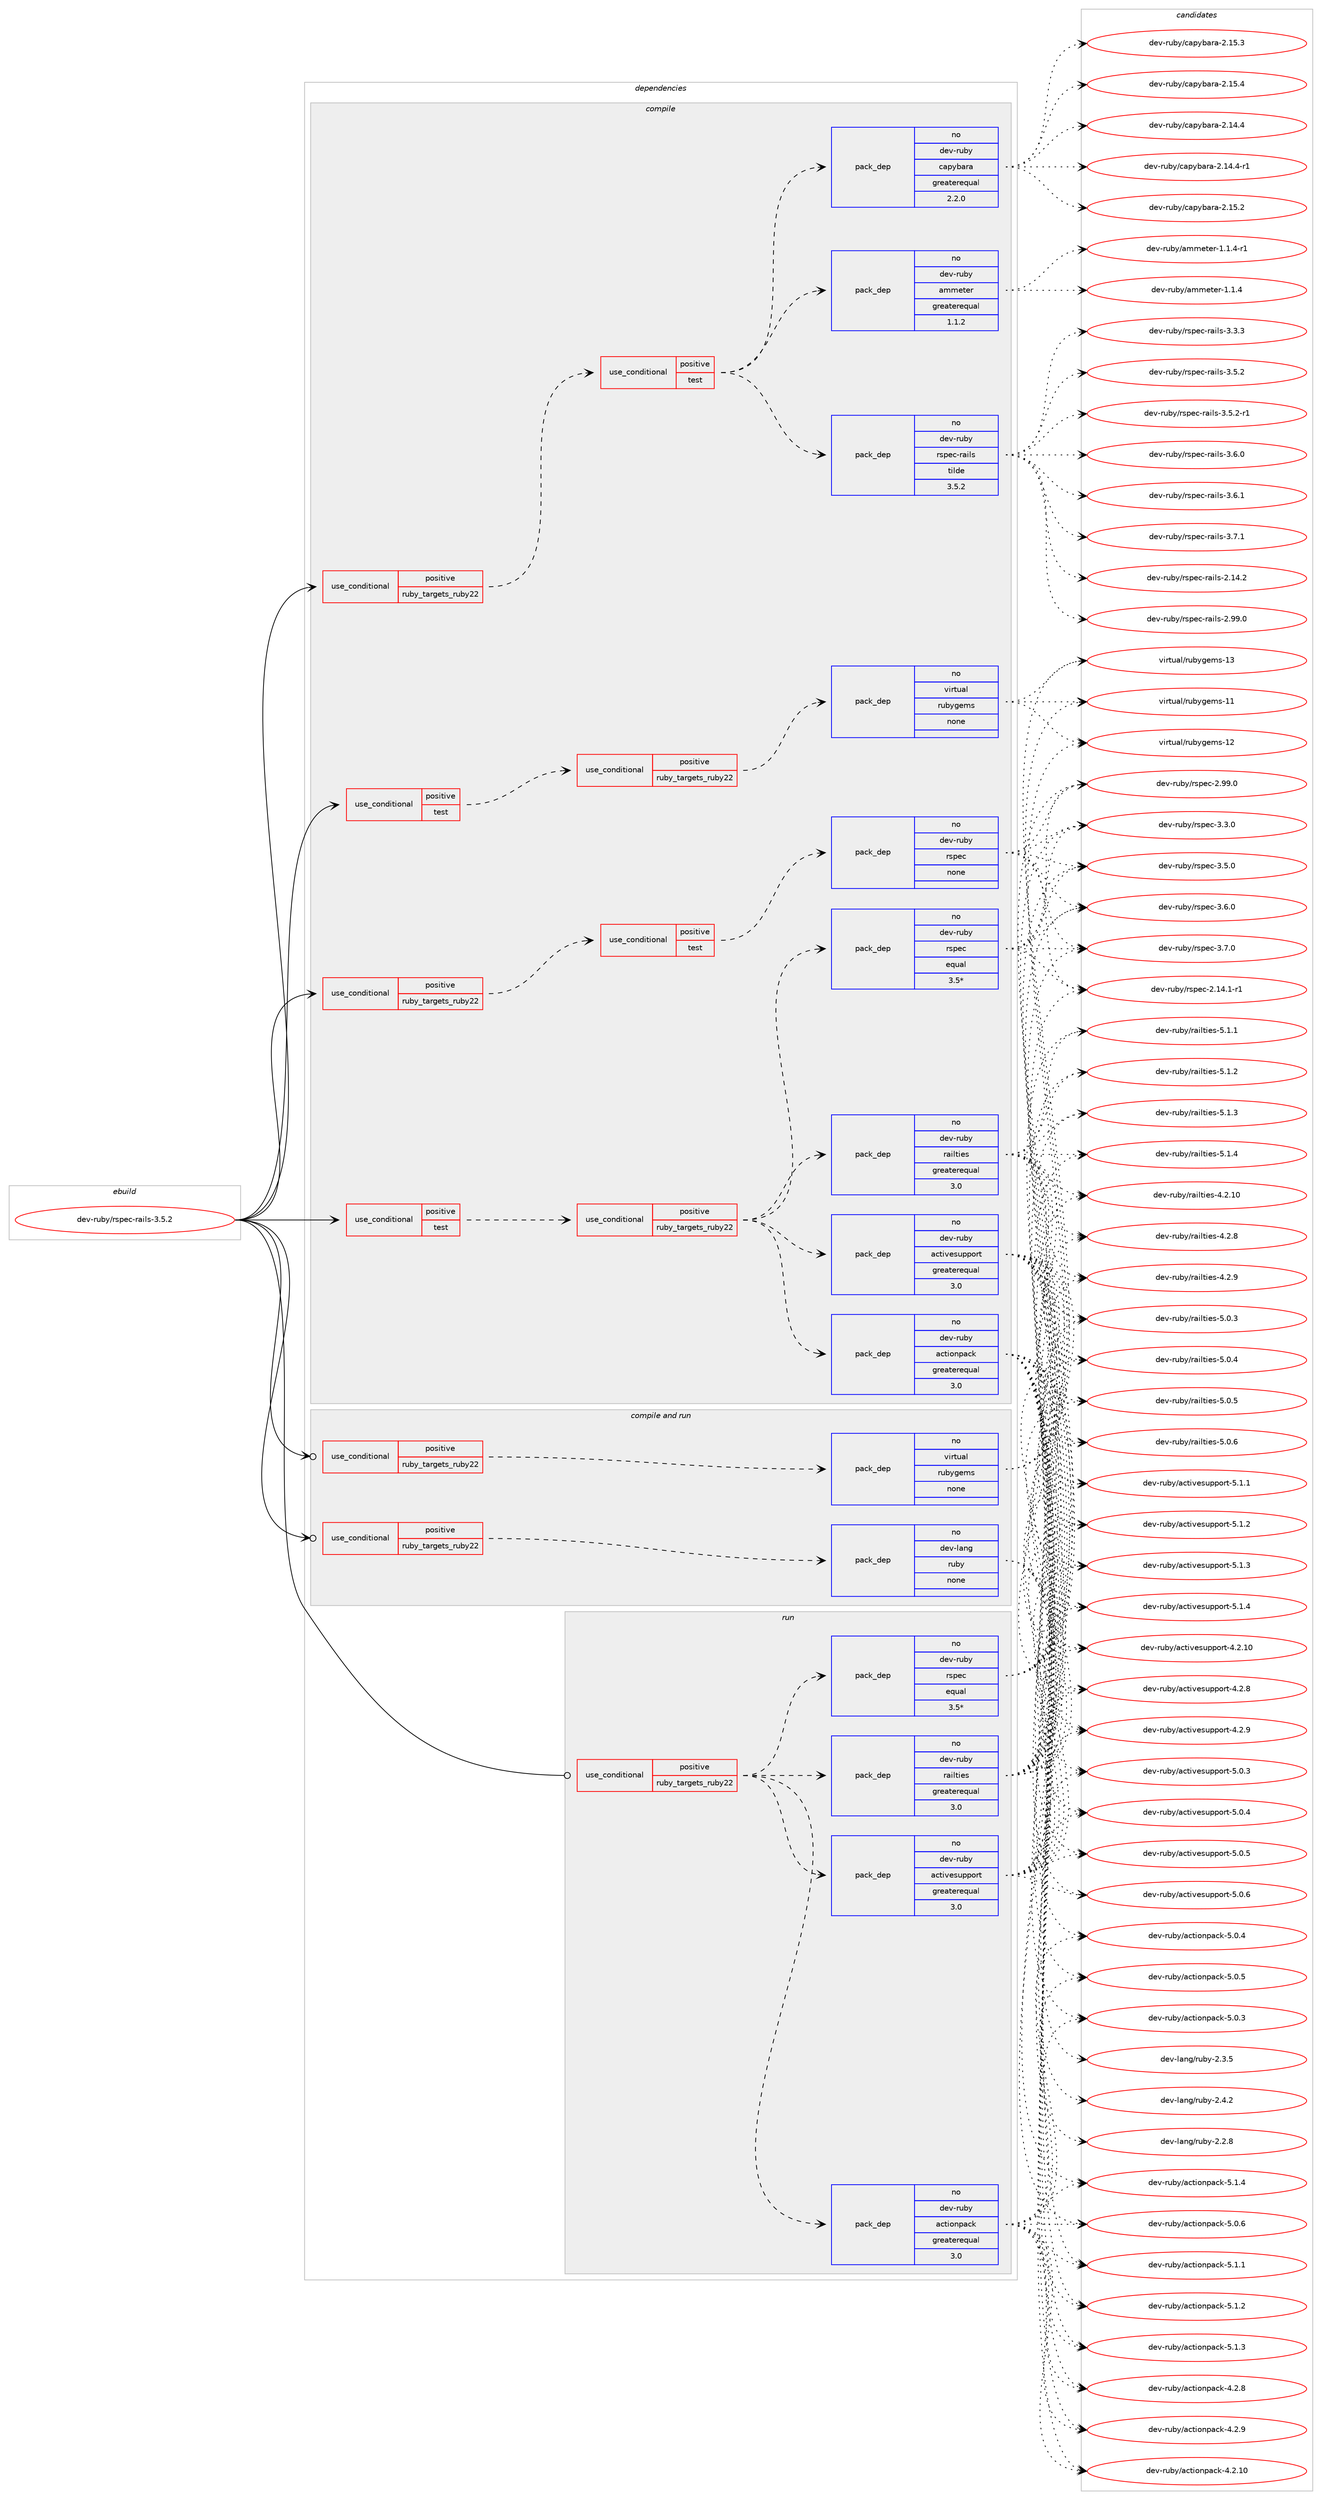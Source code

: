 digraph prolog {

# *************
# Graph options
# *************

newrank=true;
concentrate=true;
compound=true;
graph [rankdir=LR,fontname=Helvetica,fontsize=10,ranksep=1.5];#, ranksep=2.5, nodesep=0.2];
edge  [arrowhead=vee];
node  [fontname=Helvetica,fontsize=10];

# **********
# The ebuild
# **********

subgraph cluster_leftcol {
color=gray;
rank=same;
label=<<i>ebuild</i>>;
id [label="dev-ruby/rspec-rails-3.5.2", color=red, width=4, href="../dev-ruby/rspec-rails-3.5.2.svg"];
}

# ****************
# The dependencies
# ****************

subgraph cluster_midcol {
color=gray;
label=<<i>dependencies</i>>;
subgraph cluster_compile {
fillcolor="#eeeeee";
style=filled;
label=<<i>compile</i>>;
subgraph cond70134 {
dependency264699 [label=<<TABLE BORDER="0" CELLBORDER="1" CELLSPACING="0" CELLPADDING="4"><TR><TD ROWSPAN="3" CELLPADDING="10">use_conditional</TD></TR><TR><TD>positive</TD></TR><TR><TD>ruby_targets_ruby22</TD></TR></TABLE>>, shape=none, color=red];
subgraph cond70135 {
dependency264700 [label=<<TABLE BORDER="0" CELLBORDER="1" CELLSPACING="0" CELLPADDING="4"><TR><TD ROWSPAN="3" CELLPADDING="10">use_conditional</TD></TR><TR><TD>positive</TD></TR><TR><TD>test</TD></TR></TABLE>>, shape=none, color=red];
subgraph pack190451 {
dependency264701 [label=<<TABLE BORDER="0" CELLBORDER="1" CELLSPACING="0" CELLPADDING="4" WIDTH="220"><TR><TD ROWSPAN="6" CELLPADDING="30">pack_dep</TD></TR><TR><TD WIDTH="110">no</TD></TR><TR><TD>dev-ruby</TD></TR><TR><TD>capybara</TD></TR><TR><TD>greaterequal</TD></TR><TR><TD>2.2.0</TD></TR></TABLE>>, shape=none, color=blue];
}
dependency264700:e -> dependency264701:w [weight=20,style="dashed",arrowhead="vee"];
subgraph pack190452 {
dependency264702 [label=<<TABLE BORDER="0" CELLBORDER="1" CELLSPACING="0" CELLPADDING="4" WIDTH="220"><TR><TD ROWSPAN="6" CELLPADDING="30">pack_dep</TD></TR><TR><TD WIDTH="110">no</TD></TR><TR><TD>dev-ruby</TD></TR><TR><TD>ammeter</TD></TR><TR><TD>greaterequal</TD></TR><TR><TD>1.1.2</TD></TR></TABLE>>, shape=none, color=blue];
}
dependency264700:e -> dependency264702:w [weight=20,style="dashed",arrowhead="vee"];
subgraph pack190453 {
dependency264703 [label=<<TABLE BORDER="0" CELLBORDER="1" CELLSPACING="0" CELLPADDING="4" WIDTH="220"><TR><TD ROWSPAN="6" CELLPADDING="30">pack_dep</TD></TR><TR><TD WIDTH="110">no</TD></TR><TR><TD>dev-ruby</TD></TR><TR><TD>rspec-rails</TD></TR><TR><TD>tilde</TD></TR><TR><TD>3.5.2</TD></TR></TABLE>>, shape=none, color=blue];
}
dependency264700:e -> dependency264703:w [weight=20,style="dashed",arrowhead="vee"];
}
dependency264699:e -> dependency264700:w [weight=20,style="dashed",arrowhead="vee"];
}
id:e -> dependency264699:w [weight=20,style="solid",arrowhead="vee"];
subgraph cond70136 {
dependency264704 [label=<<TABLE BORDER="0" CELLBORDER="1" CELLSPACING="0" CELLPADDING="4"><TR><TD ROWSPAN="3" CELLPADDING="10">use_conditional</TD></TR><TR><TD>positive</TD></TR><TR><TD>ruby_targets_ruby22</TD></TR></TABLE>>, shape=none, color=red];
subgraph cond70137 {
dependency264705 [label=<<TABLE BORDER="0" CELLBORDER="1" CELLSPACING="0" CELLPADDING="4"><TR><TD ROWSPAN="3" CELLPADDING="10">use_conditional</TD></TR><TR><TD>positive</TD></TR><TR><TD>test</TD></TR></TABLE>>, shape=none, color=red];
subgraph pack190454 {
dependency264706 [label=<<TABLE BORDER="0" CELLBORDER="1" CELLSPACING="0" CELLPADDING="4" WIDTH="220"><TR><TD ROWSPAN="6" CELLPADDING="30">pack_dep</TD></TR><TR><TD WIDTH="110">no</TD></TR><TR><TD>dev-ruby</TD></TR><TR><TD>rspec</TD></TR><TR><TD>none</TD></TR><TR><TD></TD></TR></TABLE>>, shape=none, color=blue];
}
dependency264705:e -> dependency264706:w [weight=20,style="dashed",arrowhead="vee"];
}
dependency264704:e -> dependency264705:w [weight=20,style="dashed",arrowhead="vee"];
}
id:e -> dependency264704:w [weight=20,style="solid",arrowhead="vee"];
subgraph cond70138 {
dependency264707 [label=<<TABLE BORDER="0" CELLBORDER="1" CELLSPACING="0" CELLPADDING="4"><TR><TD ROWSPAN="3" CELLPADDING="10">use_conditional</TD></TR><TR><TD>positive</TD></TR><TR><TD>test</TD></TR></TABLE>>, shape=none, color=red];
subgraph cond70139 {
dependency264708 [label=<<TABLE BORDER="0" CELLBORDER="1" CELLSPACING="0" CELLPADDING="4"><TR><TD ROWSPAN="3" CELLPADDING="10">use_conditional</TD></TR><TR><TD>positive</TD></TR><TR><TD>ruby_targets_ruby22</TD></TR></TABLE>>, shape=none, color=red];
subgraph pack190455 {
dependency264709 [label=<<TABLE BORDER="0" CELLBORDER="1" CELLSPACING="0" CELLPADDING="4" WIDTH="220"><TR><TD ROWSPAN="6" CELLPADDING="30">pack_dep</TD></TR><TR><TD WIDTH="110">no</TD></TR><TR><TD>dev-ruby</TD></TR><TR><TD>activesupport</TD></TR><TR><TD>greaterequal</TD></TR><TR><TD>3.0</TD></TR></TABLE>>, shape=none, color=blue];
}
dependency264708:e -> dependency264709:w [weight=20,style="dashed",arrowhead="vee"];
subgraph pack190456 {
dependency264710 [label=<<TABLE BORDER="0" CELLBORDER="1" CELLSPACING="0" CELLPADDING="4" WIDTH="220"><TR><TD ROWSPAN="6" CELLPADDING="30">pack_dep</TD></TR><TR><TD WIDTH="110">no</TD></TR><TR><TD>dev-ruby</TD></TR><TR><TD>actionpack</TD></TR><TR><TD>greaterequal</TD></TR><TR><TD>3.0</TD></TR></TABLE>>, shape=none, color=blue];
}
dependency264708:e -> dependency264710:w [weight=20,style="dashed",arrowhead="vee"];
subgraph pack190457 {
dependency264711 [label=<<TABLE BORDER="0" CELLBORDER="1" CELLSPACING="0" CELLPADDING="4" WIDTH="220"><TR><TD ROWSPAN="6" CELLPADDING="30">pack_dep</TD></TR><TR><TD WIDTH="110">no</TD></TR><TR><TD>dev-ruby</TD></TR><TR><TD>railties</TD></TR><TR><TD>greaterequal</TD></TR><TR><TD>3.0</TD></TR></TABLE>>, shape=none, color=blue];
}
dependency264708:e -> dependency264711:w [weight=20,style="dashed",arrowhead="vee"];
subgraph pack190458 {
dependency264712 [label=<<TABLE BORDER="0" CELLBORDER="1" CELLSPACING="0" CELLPADDING="4" WIDTH="220"><TR><TD ROWSPAN="6" CELLPADDING="30">pack_dep</TD></TR><TR><TD WIDTH="110">no</TD></TR><TR><TD>dev-ruby</TD></TR><TR><TD>rspec</TD></TR><TR><TD>equal</TD></TR><TR><TD>3.5*</TD></TR></TABLE>>, shape=none, color=blue];
}
dependency264708:e -> dependency264712:w [weight=20,style="dashed",arrowhead="vee"];
}
dependency264707:e -> dependency264708:w [weight=20,style="dashed",arrowhead="vee"];
}
id:e -> dependency264707:w [weight=20,style="solid",arrowhead="vee"];
subgraph cond70140 {
dependency264713 [label=<<TABLE BORDER="0" CELLBORDER="1" CELLSPACING="0" CELLPADDING="4"><TR><TD ROWSPAN="3" CELLPADDING="10">use_conditional</TD></TR><TR><TD>positive</TD></TR><TR><TD>test</TD></TR></TABLE>>, shape=none, color=red];
subgraph cond70141 {
dependency264714 [label=<<TABLE BORDER="0" CELLBORDER="1" CELLSPACING="0" CELLPADDING="4"><TR><TD ROWSPAN="3" CELLPADDING="10">use_conditional</TD></TR><TR><TD>positive</TD></TR><TR><TD>ruby_targets_ruby22</TD></TR></TABLE>>, shape=none, color=red];
subgraph pack190459 {
dependency264715 [label=<<TABLE BORDER="0" CELLBORDER="1" CELLSPACING="0" CELLPADDING="4" WIDTH="220"><TR><TD ROWSPAN="6" CELLPADDING="30">pack_dep</TD></TR><TR><TD WIDTH="110">no</TD></TR><TR><TD>virtual</TD></TR><TR><TD>rubygems</TD></TR><TR><TD>none</TD></TR><TR><TD></TD></TR></TABLE>>, shape=none, color=blue];
}
dependency264714:e -> dependency264715:w [weight=20,style="dashed",arrowhead="vee"];
}
dependency264713:e -> dependency264714:w [weight=20,style="dashed",arrowhead="vee"];
}
id:e -> dependency264713:w [weight=20,style="solid",arrowhead="vee"];
}
subgraph cluster_compileandrun {
fillcolor="#eeeeee";
style=filled;
label=<<i>compile and run</i>>;
subgraph cond70142 {
dependency264716 [label=<<TABLE BORDER="0" CELLBORDER="1" CELLSPACING="0" CELLPADDING="4"><TR><TD ROWSPAN="3" CELLPADDING="10">use_conditional</TD></TR><TR><TD>positive</TD></TR><TR><TD>ruby_targets_ruby22</TD></TR></TABLE>>, shape=none, color=red];
subgraph pack190460 {
dependency264717 [label=<<TABLE BORDER="0" CELLBORDER="1" CELLSPACING="0" CELLPADDING="4" WIDTH="220"><TR><TD ROWSPAN="6" CELLPADDING="30">pack_dep</TD></TR><TR><TD WIDTH="110">no</TD></TR><TR><TD>dev-lang</TD></TR><TR><TD>ruby</TD></TR><TR><TD>none</TD></TR><TR><TD></TD></TR></TABLE>>, shape=none, color=blue];
}
dependency264716:e -> dependency264717:w [weight=20,style="dashed",arrowhead="vee"];
}
id:e -> dependency264716:w [weight=20,style="solid",arrowhead="odotvee"];
subgraph cond70143 {
dependency264718 [label=<<TABLE BORDER="0" CELLBORDER="1" CELLSPACING="0" CELLPADDING="4"><TR><TD ROWSPAN="3" CELLPADDING="10">use_conditional</TD></TR><TR><TD>positive</TD></TR><TR><TD>ruby_targets_ruby22</TD></TR></TABLE>>, shape=none, color=red];
subgraph pack190461 {
dependency264719 [label=<<TABLE BORDER="0" CELLBORDER="1" CELLSPACING="0" CELLPADDING="4" WIDTH="220"><TR><TD ROWSPAN="6" CELLPADDING="30">pack_dep</TD></TR><TR><TD WIDTH="110">no</TD></TR><TR><TD>virtual</TD></TR><TR><TD>rubygems</TD></TR><TR><TD>none</TD></TR><TR><TD></TD></TR></TABLE>>, shape=none, color=blue];
}
dependency264718:e -> dependency264719:w [weight=20,style="dashed",arrowhead="vee"];
}
id:e -> dependency264718:w [weight=20,style="solid",arrowhead="odotvee"];
}
subgraph cluster_run {
fillcolor="#eeeeee";
style=filled;
label=<<i>run</i>>;
subgraph cond70144 {
dependency264720 [label=<<TABLE BORDER="0" CELLBORDER="1" CELLSPACING="0" CELLPADDING="4"><TR><TD ROWSPAN="3" CELLPADDING="10">use_conditional</TD></TR><TR><TD>positive</TD></TR><TR><TD>ruby_targets_ruby22</TD></TR></TABLE>>, shape=none, color=red];
subgraph pack190462 {
dependency264721 [label=<<TABLE BORDER="0" CELLBORDER="1" CELLSPACING="0" CELLPADDING="4" WIDTH="220"><TR><TD ROWSPAN="6" CELLPADDING="30">pack_dep</TD></TR><TR><TD WIDTH="110">no</TD></TR><TR><TD>dev-ruby</TD></TR><TR><TD>activesupport</TD></TR><TR><TD>greaterequal</TD></TR><TR><TD>3.0</TD></TR></TABLE>>, shape=none, color=blue];
}
dependency264720:e -> dependency264721:w [weight=20,style="dashed",arrowhead="vee"];
subgraph pack190463 {
dependency264722 [label=<<TABLE BORDER="0" CELLBORDER="1" CELLSPACING="0" CELLPADDING="4" WIDTH="220"><TR><TD ROWSPAN="6" CELLPADDING="30">pack_dep</TD></TR><TR><TD WIDTH="110">no</TD></TR><TR><TD>dev-ruby</TD></TR><TR><TD>actionpack</TD></TR><TR><TD>greaterequal</TD></TR><TR><TD>3.0</TD></TR></TABLE>>, shape=none, color=blue];
}
dependency264720:e -> dependency264722:w [weight=20,style="dashed",arrowhead="vee"];
subgraph pack190464 {
dependency264723 [label=<<TABLE BORDER="0" CELLBORDER="1" CELLSPACING="0" CELLPADDING="4" WIDTH="220"><TR><TD ROWSPAN="6" CELLPADDING="30">pack_dep</TD></TR><TR><TD WIDTH="110">no</TD></TR><TR><TD>dev-ruby</TD></TR><TR><TD>railties</TD></TR><TR><TD>greaterequal</TD></TR><TR><TD>3.0</TD></TR></TABLE>>, shape=none, color=blue];
}
dependency264720:e -> dependency264723:w [weight=20,style="dashed",arrowhead="vee"];
subgraph pack190465 {
dependency264724 [label=<<TABLE BORDER="0" CELLBORDER="1" CELLSPACING="0" CELLPADDING="4" WIDTH="220"><TR><TD ROWSPAN="6" CELLPADDING="30">pack_dep</TD></TR><TR><TD WIDTH="110">no</TD></TR><TR><TD>dev-ruby</TD></TR><TR><TD>rspec</TD></TR><TR><TD>equal</TD></TR><TR><TD>3.5*</TD></TR></TABLE>>, shape=none, color=blue];
}
dependency264720:e -> dependency264724:w [weight=20,style="dashed",arrowhead="vee"];
}
id:e -> dependency264720:w [weight=20,style="solid",arrowhead="odot"];
}
}

# **************
# The candidates
# **************

subgraph cluster_choices {
rank=same;
color=gray;
label=<<i>candidates</i>>;

subgraph choice190451 {
color=black;
nodesep=1;
choice100101118451141179812147999711212198971149745504649524652 [label="dev-ruby/capybara-2.14.4", color=red, width=4,href="../dev-ruby/capybara-2.14.4.svg"];
choice1001011184511411798121479997112121989711497455046495246524511449 [label="dev-ruby/capybara-2.14.4-r1", color=red, width=4,href="../dev-ruby/capybara-2.14.4-r1.svg"];
choice100101118451141179812147999711212198971149745504649534650 [label="dev-ruby/capybara-2.15.2", color=red, width=4,href="../dev-ruby/capybara-2.15.2.svg"];
choice100101118451141179812147999711212198971149745504649534651 [label="dev-ruby/capybara-2.15.3", color=red, width=4,href="../dev-ruby/capybara-2.15.3.svg"];
choice100101118451141179812147999711212198971149745504649534652 [label="dev-ruby/capybara-2.15.4", color=red, width=4,href="../dev-ruby/capybara-2.15.4.svg"];
dependency264701:e -> choice100101118451141179812147999711212198971149745504649524652:w [style=dotted,weight="100"];
dependency264701:e -> choice1001011184511411798121479997112121989711497455046495246524511449:w [style=dotted,weight="100"];
dependency264701:e -> choice100101118451141179812147999711212198971149745504649534650:w [style=dotted,weight="100"];
dependency264701:e -> choice100101118451141179812147999711212198971149745504649534651:w [style=dotted,weight="100"];
dependency264701:e -> choice100101118451141179812147999711212198971149745504649534652:w [style=dotted,weight="100"];
}
subgraph choice190452 {
color=black;
nodesep=1;
choice10010111845114117981214797109109101116101114454946494652 [label="dev-ruby/ammeter-1.1.4", color=red, width=4,href="../dev-ruby/ammeter-1.1.4.svg"];
choice100101118451141179812147971091091011161011144549464946524511449 [label="dev-ruby/ammeter-1.1.4-r1", color=red, width=4,href="../dev-ruby/ammeter-1.1.4-r1.svg"];
dependency264702:e -> choice10010111845114117981214797109109101116101114454946494652:w [style=dotted,weight="100"];
dependency264702:e -> choice100101118451141179812147971091091011161011144549464946524511449:w [style=dotted,weight="100"];
}
subgraph choice190453 {
color=black;
nodesep=1;
choice10010111845114117981214711411511210199451149710510811545504649524650 [label="dev-ruby/rspec-rails-2.14.2", color=red, width=4,href="../dev-ruby/rspec-rails-2.14.2.svg"];
choice10010111845114117981214711411511210199451149710510811545504657574648 [label="dev-ruby/rspec-rails-2.99.0", color=red, width=4,href="../dev-ruby/rspec-rails-2.99.0.svg"];
choice100101118451141179812147114115112101994511497105108115455146514651 [label="dev-ruby/rspec-rails-3.3.3", color=red, width=4,href="../dev-ruby/rspec-rails-3.3.3.svg"];
choice100101118451141179812147114115112101994511497105108115455146534650 [label="dev-ruby/rspec-rails-3.5.2", color=red, width=4,href="../dev-ruby/rspec-rails-3.5.2.svg"];
choice1001011184511411798121471141151121019945114971051081154551465346504511449 [label="dev-ruby/rspec-rails-3.5.2-r1", color=red, width=4,href="../dev-ruby/rspec-rails-3.5.2-r1.svg"];
choice100101118451141179812147114115112101994511497105108115455146544648 [label="dev-ruby/rspec-rails-3.6.0", color=red, width=4,href="../dev-ruby/rspec-rails-3.6.0.svg"];
choice100101118451141179812147114115112101994511497105108115455146544649 [label="dev-ruby/rspec-rails-3.6.1", color=red, width=4,href="../dev-ruby/rspec-rails-3.6.1.svg"];
choice100101118451141179812147114115112101994511497105108115455146554649 [label="dev-ruby/rspec-rails-3.7.1", color=red, width=4,href="../dev-ruby/rspec-rails-3.7.1.svg"];
dependency264703:e -> choice10010111845114117981214711411511210199451149710510811545504649524650:w [style=dotted,weight="100"];
dependency264703:e -> choice10010111845114117981214711411511210199451149710510811545504657574648:w [style=dotted,weight="100"];
dependency264703:e -> choice100101118451141179812147114115112101994511497105108115455146514651:w [style=dotted,weight="100"];
dependency264703:e -> choice100101118451141179812147114115112101994511497105108115455146534650:w [style=dotted,weight="100"];
dependency264703:e -> choice1001011184511411798121471141151121019945114971051081154551465346504511449:w [style=dotted,weight="100"];
dependency264703:e -> choice100101118451141179812147114115112101994511497105108115455146544648:w [style=dotted,weight="100"];
dependency264703:e -> choice100101118451141179812147114115112101994511497105108115455146544649:w [style=dotted,weight="100"];
dependency264703:e -> choice100101118451141179812147114115112101994511497105108115455146554649:w [style=dotted,weight="100"];
}
subgraph choice190454 {
color=black;
nodesep=1;
choice10010111845114117981214711411511210199455046495246494511449 [label="dev-ruby/rspec-2.14.1-r1", color=red, width=4,href="../dev-ruby/rspec-2.14.1-r1.svg"];
choice1001011184511411798121471141151121019945504657574648 [label="dev-ruby/rspec-2.99.0", color=red, width=4,href="../dev-ruby/rspec-2.99.0.svg"];
choice10010111845114117981214711411511210199455146514648 [label="dev-ruby/rspec-3.3.0", color=red, width=4,href="../dev-ruby/rspec-3.3.0.svg"];
choice10010111845114117981214711411511210199455146534648 [label="dev-ruby/rspec-3.5.0", color=red, width=4,href="../dev-ruby/rspec-3.5.0.svg"];
choice10010111845114117981214711411511210199455146544648 [label="dev-ruby/rspec-3.6.0", color=red, width=4,href="../dev-ruby/rspec-3.6.0.svg"];
choice10010111845114117981214711411511210199455146554648 [label="dev-ruby/rspec-3.7.0", color=red, width=4,href="../dev-ruby/rspec-3.7.0.svg"];
dependency264706:e -> choice10010111845114117981214711411511210199455046495246494511449:w [style=dotted,weight="100"];
dependency264706:e -> choice1001011184511411798121471141151121019945504657574648:w [style=dotted,weight="100"];
dependency264706:e -> choice10010111845114117981214711411511210199455146514648:w [style=dotted,weight="100"];
dependency264706:e -> choice10010111845114117981214711411511210199455146534648:w [style=dotted,weight="100"];
dependency264706:e -> choice10010111845114117981214711411511210199455146544648:w [style=dotted,weight="100"];
dependency264706:e -> choice10010111845114117981214711411511210199455146554648:w [style=dotted,weight="100"];
}
subgraph choice190455 {
color=black;
nodesep=1;
choice100101118451141179812147979911610511810111511711211211111411645524650464948 [label="dev-ruby/activesupport-4.2.10", color=red, width=4,href="../dev-ruby/activesupport-4.2.10.svg"];
choice1001011184511411798121479799116105118101115117112112111114116455246504656 [label="dev-ruby/activesupport-4.2.8", color=red, width=4,href="../dev-ruby/activesupport-4.2.8.svg"];
choice1001011184511411798121479799116105118101115117112112111114116455246504657 [label="dev-ruby/activesupport-4.2.9", color=red, width=4,href="../dev-ruby/activesupport-4.2.9.svg"];
choice1001011184511411798121479799116105118101115117112112111114116455346484651 [label="dev-ruby/activesupport-5.0.3", color=red, width=4,href="../dev-ruby/activesupport-5.0.3.svg"];
choice1001011184511411798121479799116105118101115117112112111114116455346484652 [label="dev-ruby/activesupport-5.0.4", color=red, width=4,href="../dev-ruby/activesupport-5.0.4.svg"];
choice1001011184511411798121479799116105118101115117112112111114116455346484653 [label="dev-ruby/activesupport-5.0.5", color=red, width=4,href="../dev-ruby/activesupport-5.0.5.svg"];
choice1001011184511411798121479799116105118101115117112112111114116455346484654 [label="dev-ruby/activesupport-5.0.6", color=red, width=4,href="../dev-ruby/activesupport-5.0.6.svg"];
choice1001011184511411798121479799116105118101115117112112111114116455346494649 [label="dev-ruby/activesupport-5.1.1", color=red, width=4,href="../dev-ruby/activesupport-5.1.1.svg"];
choice1001011184511411798121479799116105118101115117112112111114116455346494650 [label="dev-ruby/activesupport-5.1.2", color=red, width=4,href="../dev-ruby/activesupport-5.1.2.svg"];
choice1001011184511411798121479799116105118101115117112112111114116455346494651 [label="dev-ruby/activesupport-5.1.3", color=red, width=4,href="../dev-ruby/activesupport-5.1.3.svg"];
choice1001011184511411798121479799116105118101115117112112111114116455346494652 [label="dev-ruby/activesupport-5.1.4", color=red, width=4,href="../dev-ruby/activesupport-5.1.4.svg"];
dependency264709:e -> choice100101118451141179812147979911610511810111511711211211111411645524650464948:w [style=dotted,weight="100"];
dependency264709:e -> choice1001011184511411798121479799116105118101115117112112111114116455246504656:w [style=dotted,weight="100"];
dependency264709:e -> choice1001011184511411798121479799116105118101115117112112111114116455246504657:w [style=dotted,weight="100"];
dependency264709:e -> choice1001011184511411798121479799116105118101115117112112111114116455346484651:w [style=dotted,weight="100"];
dependency264709:e -> choice1001011184511411798121479799116105118101115117112112111114116455346484652:w [style=dotted,weight="100"];
dependency264709:e -> choice1001011184511411798121479799116105118101115117112112111114116455346484653:w [style=dotted,weight="100"];
dependency264709:e -> choice1001011184511411798121479799116105118101115117112112111114116455346484654:w [style=dotted,weight="100"];
dependency264709:e -> choice1001011184511411798121479799116105118101115117112112111114116455346494649:w [style=dotted,weight="100"];
dependency264709:e -> choice1001011184511411798121479799116105118101115117112112111114116455346494650:w [style=dotted,weight="100"];
dependency264709:e -> choice1001011184511411798121479799116105118101115117112112111114116455346494651:w [style=dotted,weight="100"];
dependency264709:e -> choice1001011184511411798121479799116105118101115117112112111114116455346494652:w [style=dotted,weight="100"];
}
subgraph choice190456 {
color=black;
nodesep=1;
choice1001011184511411798121479799116105111110112979910745524650464948 [label="dev-ruby/actionpack-4.2.10", color=red, width=4,href="../dev-ruby/actionpack-4.2.10.svg"];
choice10010111845114117981214797991161051111101129799107455246504656 [label="dev-ruby/actionpack-4.2.8", color=red, width=4,href="../dev-ruby/actionpack-4.2.8.svg"];
choice10010111845114117981214797991161051111101129799107455246504657 [label="dev-ruby/actionpack-4.2.9", color=red, width=4,href="../dev-ruby/actionpack-4.2.9.svg"];
choice10010111845114117981214797991161051111101129799107455346484651 [label="dev-ruby/actionpack-5.0.3", color=red, width=4,href="../dev-ruby/actionpack-5.0.3.svg"];
choice10010111845114117981214797991161051111101129799107455346484652 [label="dev-ruby/actionpack-5.0.4", color=red, width=4,href="../dev-ruby/actionpack-5.0.4.svg"];
choice10010111845114117981214797991161051111101129799107455346484653 [label="dev-ruby/actionpack-5.0.5", color=red, width=4,href="../dev-ruby/actionpack-5.0.5.svg"];
choice10010111845114117981214797991161051111101129799107455346484654 [label="dev-ruby/actionpack-5.0.6", color=red, width=4,href="../dev-ruby/actionpack-5.0.6.svg"];
choice10010111845114117981214797991161051111101129799107455346494649 [label="dev-ruby/actionpack-5.1.1", color=red, width=4,href="../dev-ruby/actionpack-5.1.1.svg"];
choice10010111845114117981214797991161051111101129799107455346494650 [label="dev-ruby/actionpack-5.1.2", color=red, width=4,href="../dev-ruby/actionpack-5.1.2.svg"];
choice10010111845114117981214797991161051111101129799107455346494651 [label="dev-ruby/actionpack-5.1.3", color=red, width=4,href="../dev-ruby/actionpack-5.1.3.svg"];
choice10010111845114117981214797991161051111101129799107455346494652 [label="dev-ruby/actionpack-5.1.4", color=red, width=4,href="../dev-ruby/actionpack-5.1.4.svg"];
dependency264710:e -> choice1001011184511411798121479799116105111110112979910745524650464948:w [style=dotted,weight="100"];
dependency264710:e -> choice10010111845114117981214797991161051111101129799107455246504656:w [style=dotted,weight="100"];
dependency264710:e -> choice10010111845114117981214797991161051111101129799107455246504657:w [style=dotted,weight="100"];
dependency264710:e -> choice10010111845114117981214797991161051111101129799107455346484651:w [style=dotted,weight="100"];
dependency264710:e -> choice10010111845114117981214797991161051111101129799107455346484652:w [style=dotted,weight="100"];
dependency264710:e -> choice10010111845114117981214797991161051111101129799107455346484653:w [style=dotted,weight="100"];
dependency264710:e -> choice10010111845114117981214797991161051111101129799107455346484654:w [style=dotted,weight="100"];
dependency264710:e -> choice10010111845114117981214797991161051111101129799107455346494649:w [style=dotted,weight="100"];
dependency264710:e -> choice10010111845114117981214797991161051111101129799107455346494650:w [style=dotted,weight="100"];
dependency264710:e -> choice10010111845114117981214797991161051111101129799107455346494651:w [style=dotted,weight="100"];
dependency264710:e -> choice10010111845114117981214797991161051111101129799107455346494652:w [style=dotted,weight="100"];
}
subgraph choice190457 {
color=black;
nodesep=1;
choice1001011184511411798121471149710510811610510111545524650464948 [label="dev-ruby/railties-4.2.10", color=red, width=4,href="../dev-ruby/railties-4.2.10.svg"];
choice10010111845114117981214711497105108116105101115455246504656 [label="dev-ruby/railties-4.2.8", color=red, width=4,href="../dev-ruby/railties-4.2.8.svg"];
choice10010111845114117981214711497105108116105101115455246504657 [label="dev-ruby/railties-4.2.9", color=red, width=4,href="../dev-ruby/railties-4.2.9.svg"];
choice10010111845114117981214711497105108116105101115455346484651 [label="dev-ruby/railties-5.0.3", color=red, width=4,href="../dev-ruby/railties-5.0.3.svg"];
choice10010111845114117981214711497105108116105101115455346484652 [label="dev-ruby/railties-5.0.4", color=red, width=4,href="../dev-ruby/railties-5.0.4.svg"];
choice10010111845114117981214711497105108116105101115455346484653 [label="dev-ruby/railties-5.0.5", color=red, width=4,href="../dev-ruby/railties-5.0.5.svg"];
choice10010111845114117981214711497105108116105101115455346484654 [label="dev-ruby/railties-5.0.6", color=red, width=4,href="../dev-ruby/railties-5.0.6.svg"];
choice10010111845114117981214711497105108116105101115455346494649 [label="dev-ruby/railties-5.1.1", color=red, width=4,href="../dev-ruby/railties-5.1.1.svg"];
choice10010111845114117981214711497105108116105101115455346494650 [label="dev-ruby/railties-5.1.2", color=red, width=4,href="../dev-ruby/railties-5.1.2.svg"];
choice10010111845114117981214711497105108116105101115455346494651 [label="dev-ruby/railties-5.1.3", color=red, width=4,href="../dev-ruby/railties-5.1.3.svg"];
choice10010111845114117981214711497105108116105101115455346494652 [label="dev-ruby/railties-5.1.4", color=red, width=4,href="../dev-ruby/railties-5.1.4.svg"];
dependency264711:e -> choice1001011184511411798121471149710510811610510111545524650464948:w [style=dotted,weight="100"];
dependency264711:e -> choice10010111845114117981214711497105108116105101115455246504656:w [style=dotted,weight="100"];
dependency264711:e -> choice10010111845114117981214711497105108116105101115455246504657:w [style=dotted,weight="100"];
dependency264711:e -> choice10010111845114117981214711497105108116105101115455346484651:w [style=dotted,weight="100"];
dependency264711:e -> choice10010111845114117981214711497105108116105101115455346484652:w [style=dotted,weight="100"];
dependency264711:e -> choice10010111845114117981214711497105108116105101115455346484653:w [style=dotted,weight="100"];
dependency264711:e -> choice10010111845114117981214711497105108116105101115455346484654:w [style=dotted,weight="100"];
dependency264711:e -> choice10010111845114117981214711497105108116105101115455346494649:w [style=dotted,weight="100"];
dependency264711:e -> choice10010111845114117981214711497105108116105101115455346494650:w [style=dotted,weight="100"];
dependency264711:e -> choice10010111845114117981214711497105108116105101115455346494651:w [style=dotted,weight="100"];
dependency264711:e -> choice10010111845114117981214711497105108116105101115455346494652:w [style=dotted,weight="100"];
}
subgraph choice190458 {
color=black;
nodesep=1;
choice10010111845114117981214711411511210199455046495246494511449 [label="dev-ruby/rspec-2.14.1-r1", color=red, width=4,href="../dev-ruby/rspec-2.14.1-r1.svg"];
choice1001011184511411798121471141151121019945504657574648 [label="dev-ruby/rspec-2.99.0", color=red, width=4,href="../dev-ruby/rspec-2.99.0.svg"];
choice10010111845114117981214711411511210199455146514648 [label="dev-ruby/rspec-3.3.0", color=red, width=4,href="../dev-ruby/rspec-3.3.0.svg"];
choice10010111845114117981214711411511210199455146534648 [label="dev-ruby/rspec-3.5.0", color=red, width=4,href="../dev-ruby/rspec-3.5.0.svg"];
choice10010111845114117981214711411511210199455146544648 [label="dev-ruby/rspec-3.6.0", color=red, width=4,href="../dev-ruby/rspec-3.6.0.svg"];
choice10010111845114117981214711411511210199455146554648 [label="dev-ruby/rspec-3.7.0", color=red, width=4,href="../dev-ruby/rspec-3.7.0.svg"];
dependency264712:e -> choice10010111845114117981214711411511210199455046495246494511449:w [style=dotted,weight="100"];
dependency264712:e -> choice1001011184511411798121471141151121019945504657574648:w [style=dotted,weight="100"];
dependency264712:e -> choice10010111845114117981214711411511210199455146514648:w [style=dotted,weight="100"];
dependency264712:e -> choice10010111845114117981214711411511210199455146534648:w [style=dotted,weight="100"];
dependency264712:e -> choice10010111845114117981214711411511210199455146544648:w [style=dotted,weight="100"];
dependency264712:e -> choice10010111845114117981214711411511210199455146554648:w [style=dotted,weight="100"];
}
subgraph choice190459 {
color=black;
nodesep=1;
choice118105114116117971084711411798121103101109115454949 [label="virtual/rubygems-11", color=red, width=4,href="../virtual/rubygems-11.svg"];
choice118105114116117971084711411798121103101109115454950 [label="virtual/rubygems-12", color=red, width=4,href="../virtual/rubygems-12.svg"];
choice118105114116117971084711411798121103101109115454951 [label="virtual/rubygems-13", color=red, width=4,href="../virtual/rubygems-13.svg"];
dependency264715:e -> choice118105114116117971084711411798121103101109115454949:w [style=dotted,weight="100"];
dependency264715:e -> choice118105114116117971084711411798121103101109115454950:w [style=dotted,weight="100"];
dependency264715:e -> choice118105114116117971084711411798121103101109115454951:w [style=dotted,weight="100"];
}
subgraph choice190460 {
color=black;
nodesep=1;
choice10010111845108971101034711411798121455046504656 [label="dev-lang/ruby-2.2.8", color=red, width=4,href="../dev-lang/ruby-2.2.8.svg"];
choice10010111845108971101034711411798121455046514653 [label="dev-lang/ruby-2.3.5", color=red, width=4,href="../dev-lang/ruby-2.3.5.svg"];
choice10010111845108971101034711411798121455046524650 [label="dev-lang/ruby-2.4.2", color=red, width=4,href="../dev-lang/ruby-2.4.2.svg"];
dependency264717:e -> choice10010111845108971101034711411798121455046504656:w [style=dotted,weight="100"];
dependency264717:e -> choice10010111845108971101034711411798121455046514653:w [style=dotted,weight="100"];
dependency264717:e -> choice10010111845108971101034711411798121455046524650:w [style=dotted,weight="100"];
}
subgraph choice190461 {
color=black;
nodesep=1;
choice118105114116117971084711411798121103101109115454949 [label="virtual/rubygems-11", color=red, width=4,href="../virtual/rubygems-11.svg"];
choice118105114116117971084711411798121103101109115454950 [label="virtual/rubygems-12", color=red, width=4,href="../virtual/rubygems-12.svg"];
choice118105114116117971084711411798121103101109115454951 [label="virtual/rubygems-13", color=red, width=4,href="../virtual/rubygems-13.svg"];
dependency264719:e -> choice118105114116117971084711411798121103101109115454949:w [style=dotted,weight="100"];
dependency264719:e -> choice118105114116117971084711411798121103101109115454950:w [style=dotted,weight="100"];
dependency264719:e -> choice118105114116117971084711411798121103101109115454951:w [style=dotted,weight="100"];
}
subgraph choice190462 {
color=black;
nodesep=1;
choice100101118451141179812147979911610511810111511711211211111411645524650464948 [label="dev-ruby/activesupport-4.2.10", color=red, width=4,href="../dev-ruby/activesupport-4.2.10.svg"];
choice1001011184511411798121479799116105118101115117112112111114116455246504656 [label="dev-ruby/activesupport-4.2.8", color=red, width=4,href="../dev-ruby/activesupport-4.2.8.svg"];
choice1001011184511411798121479799116105118101115117112112111114116455246504657 [label="dev-ruby/activesupport-4.2.9", color=red, width=4,href="../dev-ruby/activesupport-4.2.9.svg"];
choice1001011184511411798121479799116105118101115117112112111114116455346484651 [label="dev-ruby/activesupport-5.0.3", color=red, width=4,href="../dev-ruby/activesupport-5.0.3.svg"];
choice1001011184511411798121479799116105118101115117112112111114116455346484652 [label="dev-ruby/activesupport-5.0.4", color=red, width=4,href="../dev-ruby/activesupport-5.0.4.svg"];
choice1001011184511411798121479799116105118101115117112112111114116455346484653 [label="dev-ruby/activesupport-5.0.5", color=red, width=4,href="../dev-ruby/activesupport-5.0.5.svg"];
choice1001011184511411798121479799116105118101115117112112111114116455346484654 [label="dev-ruby/activesupport-5.0.6", color=red, width=4,href="../dev-ruby/activesupport-5.0.6.svg"];
choice1001011184511411798121479799116105118101115117112112111114116455346494649 [label="dev-ruby/activesupport-5.1.1", color=red, width=4,href="../dev-ruby/activesupport-5.1.1.svg"];
choice1001011184511411798121479799116105118101115117112112111114116455346494650 [label="dev-ruby/activesupport-5.1.2", color=red, width=4,href="../dev-ruby/activesupport-5.1.2.svg"];
choice1001011184511411798121479799116105118101115117112112111114116455346494651 [label="dev-ruby/activesupport-5.1.3", color=red, width=4,href="../dev-ruby/activesupport-5.1.3.svg"];
choice1001011184511411798121479799116105118101115117112112111114116455346494652 [label="dev-ruby/activesupport-5.1.4", color=red, width=4,href="../dev-ruby/activesupport-5.1.4.svg"];
dependency264721:e -> choice100101118451141179812147979911610511810111511711211211111411645524650464948:w [style=dotted,weight="100"];
dependency264721:e -> choice1001011184511411798121479799116105118101115117112112111114116455246504656:w [style=dotted,weight="100"];
dependency264721:e -> choice1001011184511411798121479799116105118101115117112112111114116455246504657:w [style=dotted,weight="100"];
dependency264721:e -> choice1001011184511411798121479799116105118101115117112112111114116455346484651:w [style=dotted,weight="100"];
dependency264721:e -> choice1001011184511411798121479799116105118101115117112112111114116455346484652:w [style=dotted,weight="100"];
dependency264721:e -> choice1001011184511411798121479799116105118101115117112112111114116455346484653:w [style=dotted,weight="100"];
dependency264721:e -> choice1001011184511411798121479799116105118101115117112112111114116455346484654:w [style=dotted,weight="100"];
dependency264721:e -> choice1001011184511411798121479799116105118101115117112112111114116455346494649:w [style=dotted,weight="100"];
dependency264721:e -> choice1001011184511411798121479799116105118101115117112112111114116455346494650:w [style=dotted,weight="100"];
dependency264721:e -> choice1001011184511411798121479799116105118101115117112112111114116455346494651:w [style=dotted,weight="100"];
dependency264721:e -> choice1001011184511411798121479799116105118101115117112112111114116455346494652:w [style=dotted,weight="100"];
}
subgraph choice190463 {
color=black;
nodesep=1;
choice1001011184511411798121479799116105111110112979910745524650464948 [label="dev-ruby/actionpack-4.2.10", color=red, width=4,href="../dev-ruby/actionpack-4.2.10.svg"];
choice10010111845114117981214797991161051111101129799107455246504656 [label="dev-ruby/actionpack-4.2.8", color=red, width=4,href="../dev-ruby/actionpack-4.2.8.svg"];
choice10010111845114117981214797991161051111101129799107455246504657 [label="dev-ruby/actionpack-4.2.9", color=red, width=4,href="../dev-ruby/actionpack-4.2.9.svg"];
choice10010111845114117981214797991161051111101129799107455346484651 [label="dev-ruby/actionpack-5.0.3", color=red, width=4,href="../dev-ruby/actionpack-5.0.3.svg"];
choice10010111845114117981214797991161051111101129799107455346484652 [label="dev-ruby/actionpack-5.0.4", color=red, width=4,href="../dev-ruby/actionpack-5.0.4.svg"];
choice10010111845114117981214797991161051111101129799107455346484653 [label="dev-ruby/actionpack-5.0.5", color=red, width=4,href="../dev-ruby/actionpack-5.0.5.svg"];
choice10010111845114117981214797991161051111101129799107455346484654 [label="dev-ruby/actionpack-5.0.6", color=red, width=4,href="../dev-ruby/actionpack-5.0.6.svg"];
choice10010111845114117981214797991161051111101129799107455346494649 [label="dev-ruby/actionpack-5.1.1", color=red, width=4,href="../dev-ruby/actionpack-5.1.1.svg"];
choice10010111845114117981214797991161051111101129799107455346494650 [label="dev-ruby/actionpack-5.1.2", color=red, width=4,href="../dev-ruby/actionpack-5.1.2.svg"];
choice10010111845114117981214797991161051111101129799107455346494651 [label="dev-ruby/actionpack-5.1.3", color=red, width=4,href="../dev-ruby/actionpack-5.1.3.svg"];
choice10010111845114117981214797991161051111101129799107455346494652 [label="dev-ruby/actionpack-5.1.4", color=red, width=4,href="../dev-ruby/actionpack-5.1.4.svg"];
dependency264722:e -> choice1001011184511411798121479799116105111110112979910745524650464948:w [style=dotted,weight="100"];
dependency264722:e -> choice10010111845114117981214797991161051111101129799107455246504656:w [style=dotted,weight="100"];
dependency264722:e -> choice10010111845114117981214797991161051111101129799107455246504657:w [style=dotted,weight="100"];
dependency264722:e -> choice10010111845114117981214797991161051111101129799107455346484651:w [style=dotted,weight="100"];
dependency264722:e -> choice10010111845114117981214797991161051111101129799107455346484652:w [style=dotted,weight="100"];
dependency264722:e -> choice10010111845114117981214797991161051111101129799107455346484653:w [style=dotted,weight="100"];
dependency264722:e -> choice10010111845114117981214797991161051111101129799107455346484654:w [style=dotted,weight="100"];
dependency264722:e -> choice10010111845114117981214797991161051111101129799107455346494649:w [style=dotted,weight="100"];
dependency264722:e -> choice10010111845114117981214797991161051111101129799107455346494650:w [style=dotted,weight="100"];
dependency264722:e -> choice10010111845114117981214797991161051111101129799107455346494651:w [style=dotted,weight="100"];
dependency264722:e -> choice10010111845114117981214797991161051111101129799107455346494652:w [style=dotted,weight="100"];
}
subgraph choice190464 {
color=black;
nodesep=1;
choice1001011184511411798121471149710510811610510111545524650464948 [label="dev-ruby/railties-4.2.10", color=red, width=4,href="../dev-ruby/railties-4.2.10.svg"];
choice10010111845114117981214711497105108116105101115455246504656 [label="dev-ruby/railties-4.2.8", color=red, width=4,href="../dev-ruby/railties-4.2.8.svg"];
choice10010111845114117981214711497105108116105101115455246504657 [label="dev-ruby/railties-4.2.9", color=red, width=4,href="../dev-ruby/railties-4.2.9.svg"];
choice10010111845114117981214711497105108116105101115455346484651 [label="dev-ruby/railties-5.0.3", color=red, width=4,href="../dev-ruby/railties-5.0.3.svg"];
choice10010111845114117981214711497105108116105101115455346484652 [label="dev-ruby/railties-5.0.4", color=red, width=4,href="../dev-ruby/railties-5.0.4.svg"];
choice10010111845114117981214711497105108116105101115455346484653 [label="dev-ruby/railties-5.0.5", color=red, width=4,href="../dev-ruby/railties-5.0.5.svg"];
choice10010111845114117981214711497105108116105101115455346484654 [label="dev-ruby/railties-5.0.6", color=red, width=4,href="../dev-ruby/railties-5.0.6.svg"];
choice10010111845114117981214711497105108116105101115455346494649 [label="dev-ruby/railties-5.1.1", color=red, width=4,href="../dev-ruby/railties-5.1.1.svg"];
choice10010111845114117981214711497105108116105101115455346494650 [label="dev-ruby/railties-5.1.2", color=red, width=4,href="../dev-ruby/railties-5.1.2.svg"];
choice10010111845114117981214711497105108116105101115455346494651 [label="dev-ruby/railties-5.1.3", color=red, width=4,href="../dev-ruby/railties-5.1.3.svg"];
choice10010111845114117981214711497105108116105101115455346494652 [label="dev-ruby/railties-5.1.4", color=red, width=4,href="../dev-ruby/railties-5.1.4.svg"];
dependency264723:e -> choice1001011184511411798121471149710510811610510111545524650464948:w [style=dotted,weight="100"];
dependency264723:e -> choice10010111845114117981214711497105108116105101115455246504656:w [style=dotted,weight="100"];
dependency264723:e -> choice10010111845114117981214711497105108116105101115455246504657:w [style=dotted,weight="100"];
dependency264723:e -> choice10010111845114117981214711497105108116105101115455346484651:w [style=dotted,weight="100"];
dependency264723:e -> choice10010111845114117981214711497105108116105101115455346484652:w [style=dotted,weight="100"];
dependency264723:e -> choice10010111845114117981214711497105108116105101115455346484653:w [style=dotted,weight="100"];
dependency264723:e -> choice10010111845114117981214711497105108116105101115455346484654:w [style=dotted,weight="100"];
dependency264723:e -> choice10010111845114117981214711497105108116105101115455346494649:w [style=dotted,weight="100"];
dependency264723:e -> choice10010111845114117981214711497105108116105101115455346494650:w [style=dotted,weight="100"];
dependency264723:e -> choice10010111845114117981214711497105108116105101115455346494651:w [style=dotted,weight="100"];
dependency264723:e -> choice10010111845114117981214711497105108116105101115455346494652:w [style=dotted,weight="100"];
}
subgraph choice190465 {
color=black;
nodesep=1;
choice10010111845114117981214711411511210199455046495246494511449 [label="dev-ruby/rspec-2.14.1-r1", color=red, width=4,href="../dev-ruby/rspec-2.14.1-r1.svg"];
choice1001011184511411798121471141151121019945504657574648 [label="dev-ruby/rspec-2.99.0", color=red, width=4,href="../dev-ruby/rspec-2.99.0.svg"];
choice10010111845114117981214711411511210199455146514648 [label="dev-ruby/rspec-3.3.0", color=red, width=4,href="../dev-ruby/rspec-3.3.0.svg"];
choice10010111845114117981214711411511210199455146534648 [label="dev-ruby/rspec-3.5.0", color=red, width=4,href="../dev-ruby/rspec-3.5.0.svg"];
choice10010111845114117981214711411511210199455146544648 [label="dev-ruby/rspec-3.6.0", color=red, width=4,href="../dev-ruby/rspec-3.6.0.svg"];
choice10010111845114117981214711411511210199455146554648 [label="dev-ruby/rspec-3.7.0", color=red, width=4,href="../dev-ruby/rspec-3.7.0.svg"];
dependency264724:e -> choice10010111845114117981214711411511210199455046495246494511449:w [style=dotted,weight="100"];
dependency264724:e -> choice1001011184511411798121471141151121019945504657574648:w [style=dotted,weight="100"];
dependency264724:e -> choice10010111845114117981214711411511210199455146514648:w [style=dotted,weight="100"];
dependency264724:e -> choice10010111845114117981214711411511210199455146534648:w [style=dotted,weight="100"];
dependency264724:e -> choice10010111845114117981214711411511210199455146544648:w [style=dotted,weight="100"];
dependency264724:e -> choice10010111845114117981214711411511210199455146554648:w [style=dotted,weight="100"];
}
}

}

